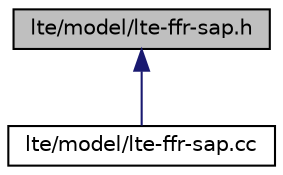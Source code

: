 digraph "lte/model/lte-ffr-sap.h"
{
  edge [fontname="Helvetica",fontsize="10",labelfontname="Helvetica",labelfontsize="10"];
  node [fontname="Helvetica",fontsize="10",shape=record];
  Node1 [label="lte/model/lte-ffr-sap.h",height=0.2,width=0.4,color="black", fillcolor="grey75", style="filled", fontcolor="black"];
  Node1 -> Node2 [dir="back",color="midnightblue",fontsize="10",style="solid"];
  Node2 [label="lte/model/lte-ffr-sap.cc",height=0.2,width=0.4,color="black", fillcolor="white", style="filled",URL="$d3/d84/lte-ffr-sap_8cc.html"];
}

